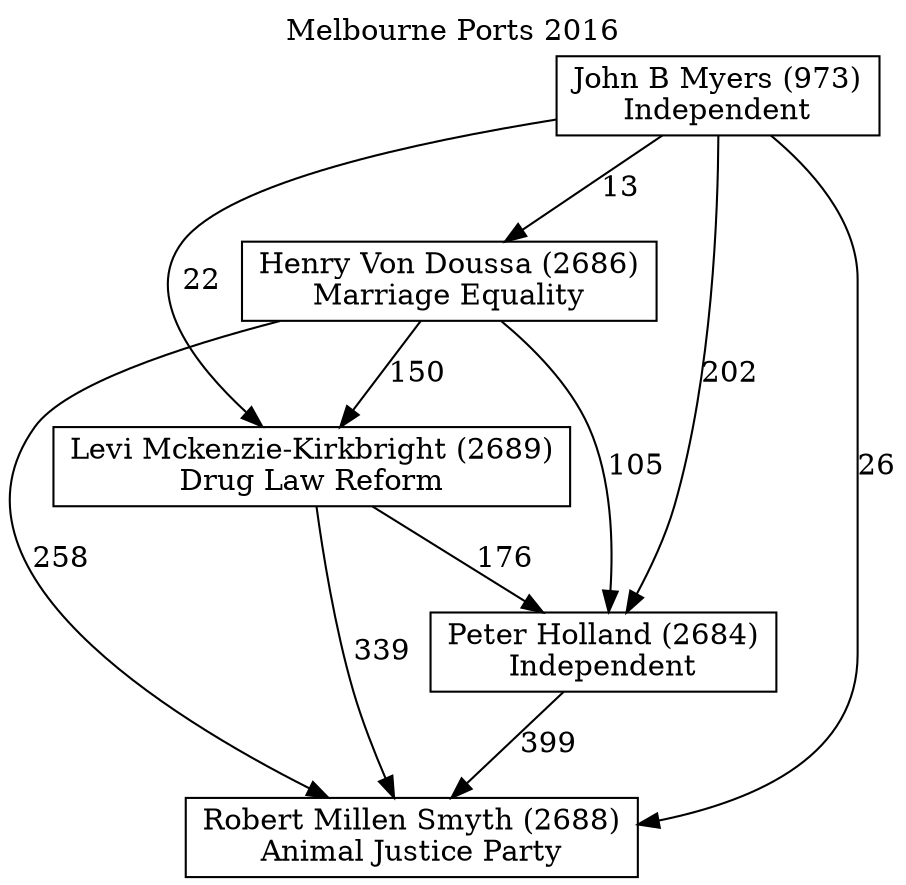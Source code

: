// House preference flow
digraph "Robert Millen Smyth (2688)_Melbourne Ports_2016" {
	graph [label="Melbourne Ports 2016" labelloc=t mclimit=10]
	node [shape=box]
	"Henry Von Doussa (2686)" [label="Henry Von Doussa (2686)
Marriage Equality"]
	"Robert Millen Smyth (2688)" [label="Robert Millen Smyth (2688)
Animal Justice Party"]
	"Peter Holland (2684)" [label="Peter Holland (2684)
Independent"]
	"Levi Mckenzie-Kirkbright (2689)" [label="Levi Mckenzie-Kirkbright (2689)
Drug Law Reform"]
	"John B Myers (973)" [label="John B Myers (973)
Independent"]
	"Peter Holland (2684)" -> "Robert Millen Smyth (2688)" [label=399]
	"John B Myers (973)" -> "Levi Mckenzie-Kirkbright (2689)" [label=22]
	"Henry Von Doussa (2686)" -> "Robert Millen Smyth (2688)" [label=258]
	"Levi Mckenzie-Kirkbright (2689)" -> "Peter Holland (2684)" [label=176]
	"John B Myers (973)" -> "Henry Von Doussa (2686)" [label=13]
	"Levi Mckenzie-Kirkbright (2689)" -> "Robert Millen Smyth (2688)" [label=339]
	"John B Myers (973)" -> "Peter Holland (2684)" [label=202]
	"Henry Von Doussa (2686)" -> "Peter Holland (2684)" [label=105]
	"John B Myers (973)" -> "Robert Millen Smyth (2688)" [label=26]
	"Henry Von Doussa (2686)" -> "Levi Mckenzie-Kirkbright (2689)" [label=150]
}
